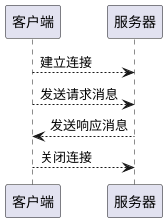 @startuml http-connection 

客户端 --> 服务器:建立连接
客户端 --> 服务器:发送请求消息
服务器 --> 客户端:发送响应消息
客户端 --> 服务器:关闭连接



@enduml
